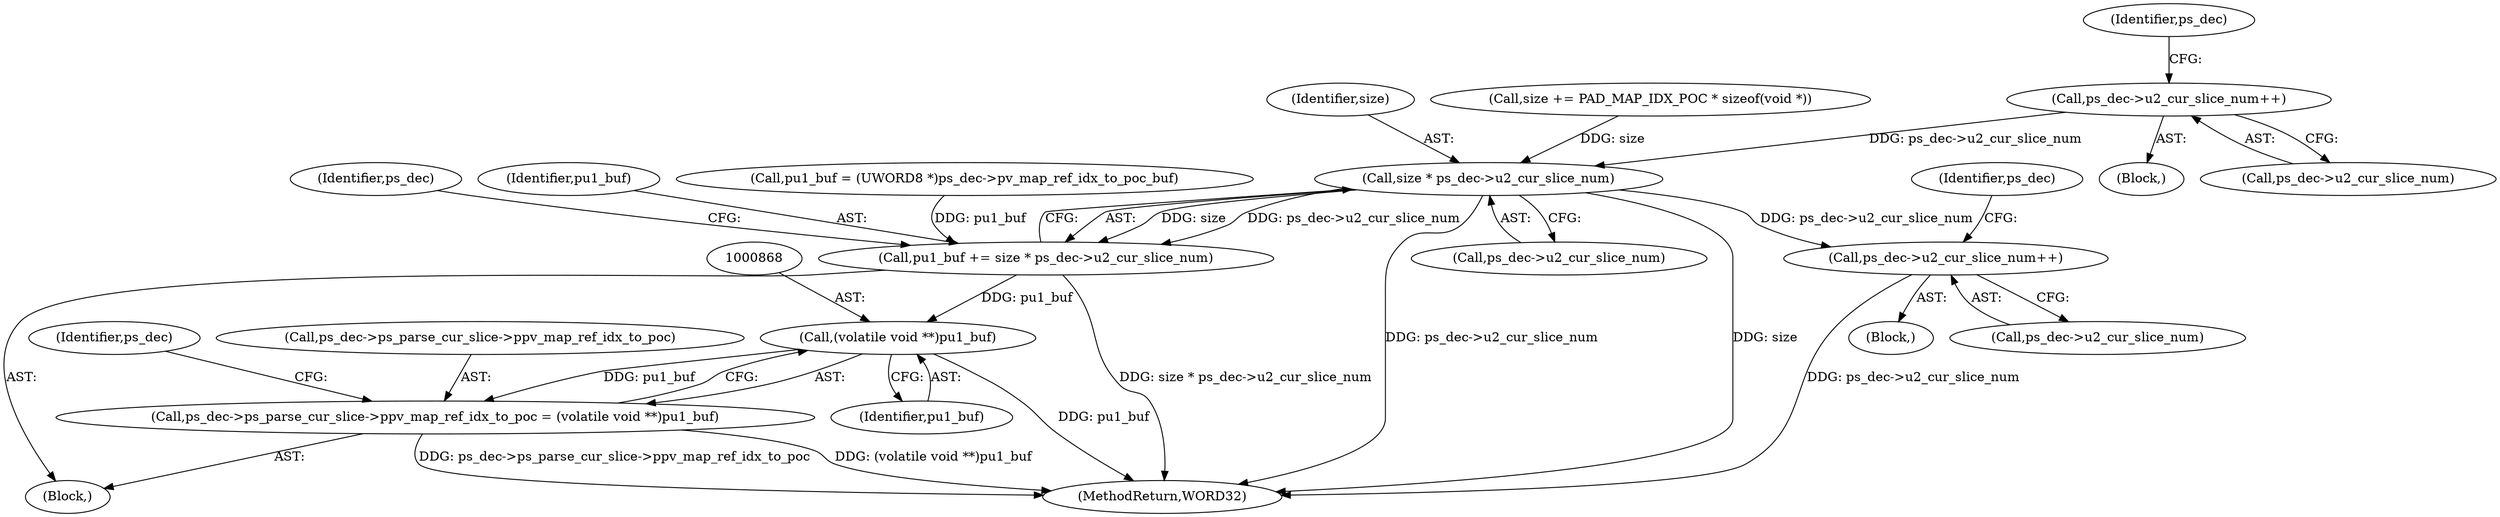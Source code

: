 digraph "0_Android_0b23c81c3dd9ec38f7e6806a3955fed1925541a0_1@pointer" {
"1000794" [label="(Call,ps_dec->u2_cur_slice_num++)"];
"1000856" [label="(Call,size * ps_dec->u2_cur_slice_num)"];
"1000854" [label="(Call,pu1_buf += size * ps_dec->u2_cur_slice_num)"];
"1000867" [label="(Call,(volatile void **)pu1_buf)"];
"1000861" [label="(Call,ps_dec->ps_parse_cur_slice->ppv_map_ref_idx_to_poc = (volatile void **)pu1_buf)"];
"1001389" [label="(Call,ps_dec->u2_cur_slice_num++)"];
"1000857" [label="(Identifier,size)"];
"1001390" [label="(Call,ps_dec->u2_cur_slice_num)"];
"1000795" [label="(Call,ps_dec->u2_cur_slice_num)"];
"1000864" [label="(Identifier,ps_dec)"];
"1000800" [label="(Identifier,ps_dec)"];
"1000856" [label="(Call,size * ps_dec->u2_cur_slice_num)"];
"1000858" [label="(Call,ps_dec->u2_cur_slice_num)"];
"1000861" [label="(Call,ps_dec->ps_parse_cur_slice->ppv_map_ref_idx_to_poc = (volatile void **)pu1_buf)"];
"1000862" [label="(Call,ps_dec->ps_parse_cur_slice->ppv_map_ref_idx_to_poc)"];
"1000841" [label="(Call,size += PAD_MAP_IDX_POC * sizeof(void *))"];
"1000815" [label="(Block,)"];
"1000854" [label="(Call,pu1_buf += size * ps_dec->u2_cur_slice_num)"];
"1000867" [label="(Call,(volatile void **)pu1_buf)"];
"1001395" [label="(Identifier,ps_dec)"];
"1001427" [label="(MethodReturn,WORD32)"];
"1000855" [label="(Identifier,pu1_buf)"];
"1000873" [label="(Identifier,ps_dec)"];
"1000794" [label="(Call,ps_dec->u2_cur_slice_num++)"];
"1001389" [label="(Call,ps_dec->u2_cur_slice_num++)"];
"1000869" [label="(Identifier,pu1_buf)"];
"1000779" [label="(Block,)"];
"1000847" [label="(Call,pu1_buf = (UWORD8 *)ps_dec->pv_map_ref_idx_to_poc_buf)"];
"1001384" [label="(Block,)"];
"1000794" -> "1000779"  [label="AST: "];
"1000794" -> "1000795"  [label="CFG: "];
"1000795" -> "1000794"  [label="AST: "];
"1000800" -> "1000794"  [label="CFG: "];
"1000794" -> "1000856"  [label="DDG: ps_dec->u2_cur_slice_num"];
"1000856" -> "1000854"  [label="AST: "];
"1000856" -> "1000858"  [label="CFG: "];
"1000857" -> "1000856"  [label="AST: "];
"1000858" -> "1000856"  [label="AST: "];
"1000854" -> "1000856"  [label="CFG: "];
"1000856" -> "1001427"  [label="DDG: ps_dec->u2_cur_slice_num"];
"1000856" -> "1001427"  [label="DDG: size"];
"1000856" -> "1000854"  [label="DDG: size"];
"1000856" -> "1000854"  [label="DDG: ps_dec->u2_cur_slice_num"];
"1000841" -> "1000856"  [label="DDG: size"];
"1000856" -> "1001389"  [label="DDG: ps_dec->u2_cur_slice_num"];
"1000854" -> "1000815"  [label="AST: "];
"1000855" -> "1000854"  [label="AST: "];
"1000864" -> "1000854"  [label="CFG: "];
"1000854" -> "1001427"  [label="DDG: size * ps_dec->u2_cur_slice_num"];
"1000847" -> "1000854"  [label="DDG: pu1_buf"];
"1000854" -> "1000867"  [label="DDG: pu1_buf"];
"1000867" -> "1000861"  [label="AST: "];
"1000867" -> "1000869"  [label="CFG: "];
"1000868" -> "1000867"  [label="AST: "];
"1000869" -> "1000867"  [label="AST: "];
"1000861" -> "1000867"  [label="CFG: "];
"1000867" -> "1001427"  [label="DDG: pu1_buf"];
"1000867" -> "1000861"  [label="DDG: pu1_buf"];
"1000861" -> "1000815"  [label="AST: "];
"1000862" -> "1000861"  [label="AST: "];
"1000873" -> "1000861"  [label="CFG: "];
"1000861" -> "1001427"  [label="DDG: (volatile void **)pu1_buf"];
"1000861" -> "1001427"  [label="DDG: ps_dec->ps_parse_cur_slice->ppv_map_ref_idx_to_poc"];
"1001389" -> "1001384"  [label="AST: "];
"1001389" -> "1001390"  [label="CFG: "];
"1001390" -> "1001389"  [label="AST: "];
"1001395" -> "1001389"  [label="CFG: "];
"1001389" -> "1001427"  [label="DDG: ps_dec->u2_cur_slice_num"];
}
